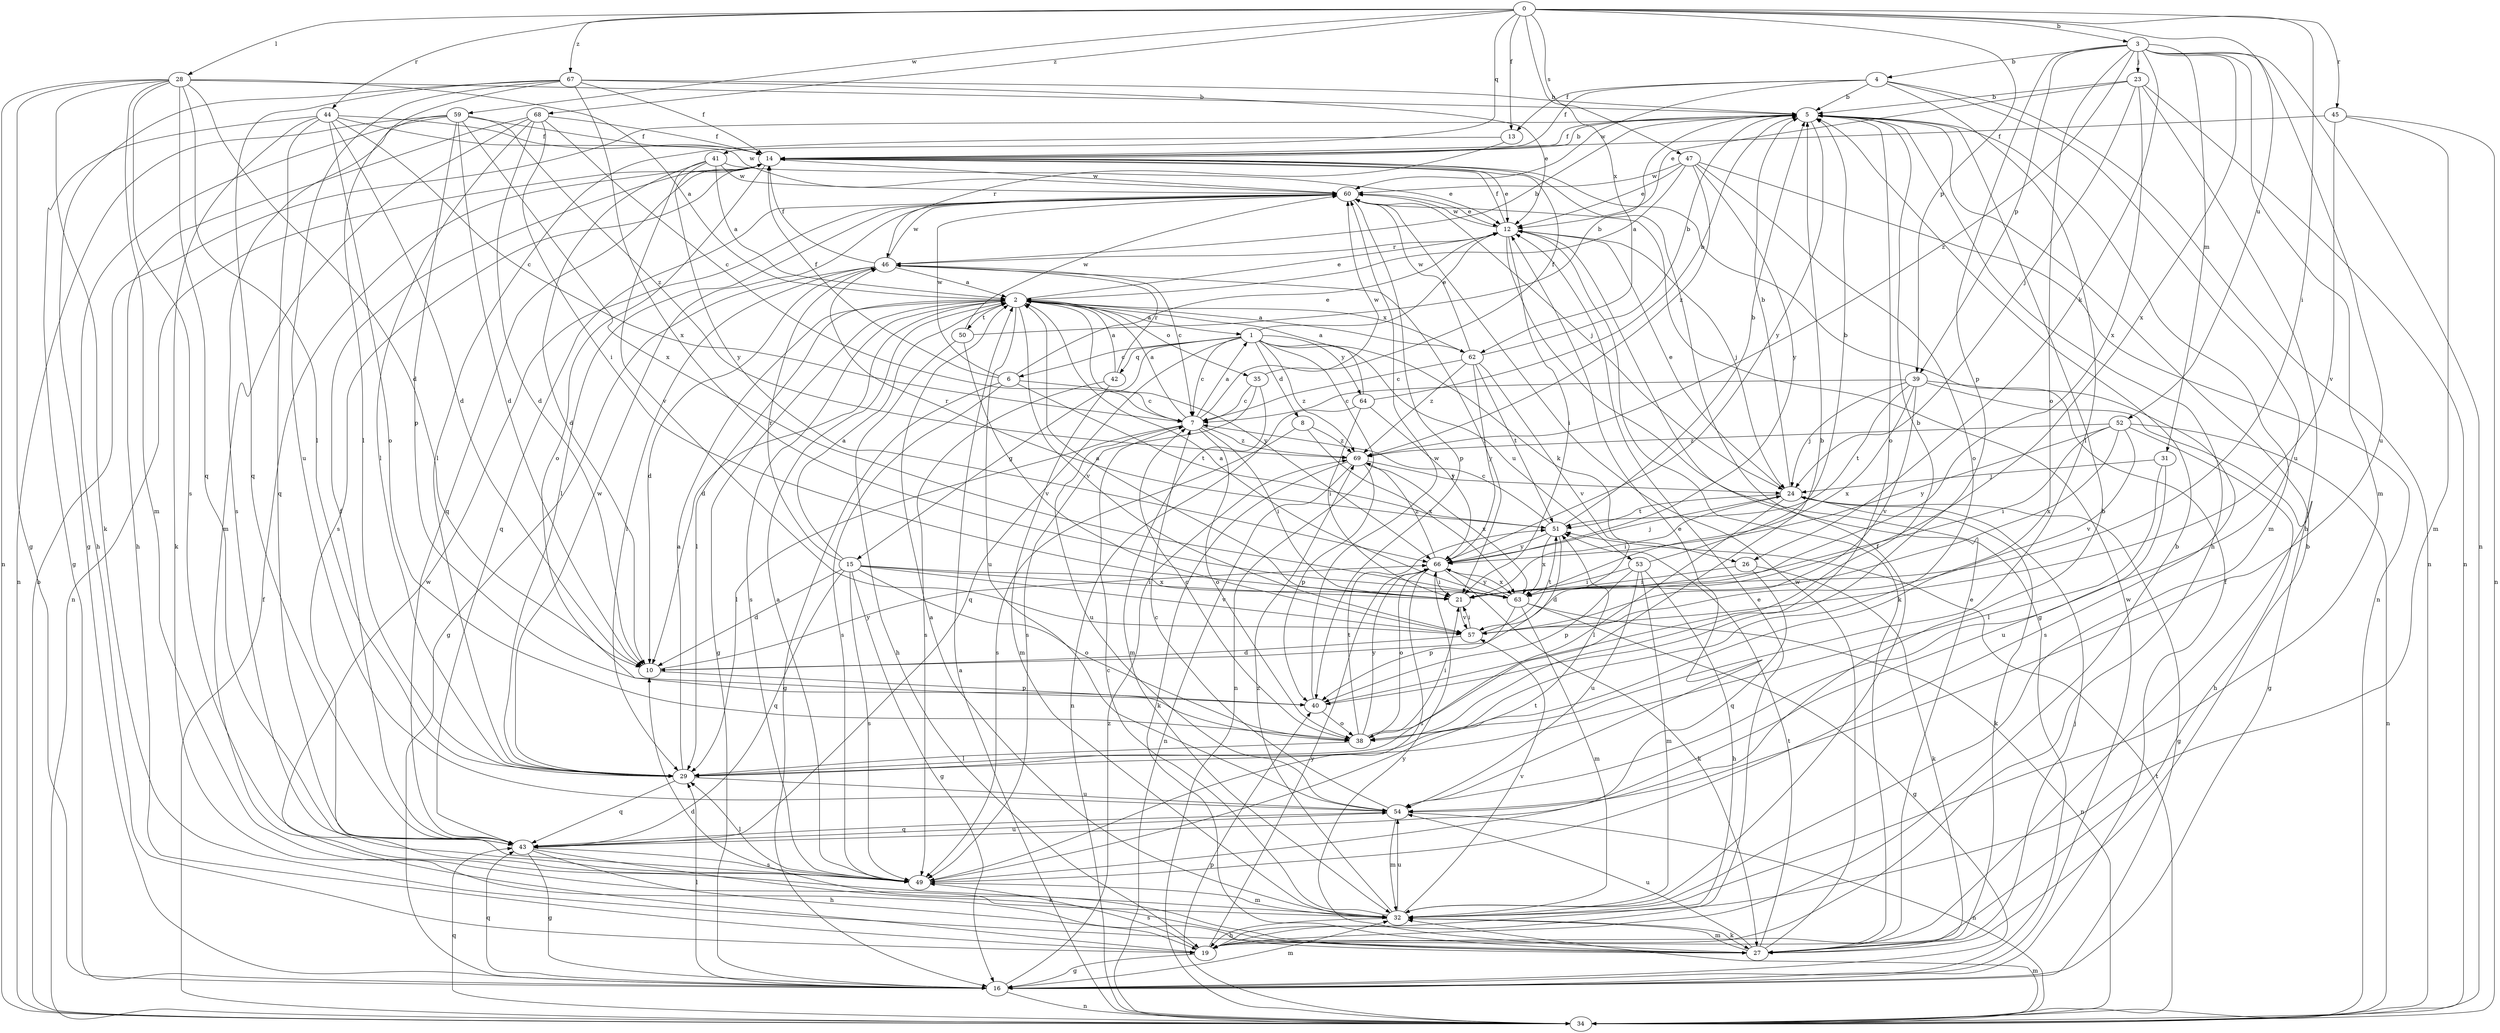strict digraph  {
0;
1;
2;
3;
4;
5;
6;
7;
8;
10;
12;
13;
14;
15;
16;
19;
21;
23;
24;
26;
27;
28;
29;
31;
32;
34;
35;
38;
39;
40;
41;
42;
43;
44;
45;
46;
47;
49;
50;
51;
52;
53;
54;
57;
59;
60;
62;
63;
64;
66;
67;
68;
69;
0 -> 3  [label=b];
0 -> 13  [label=f];
0 -> 21  [label=i];
0 -> 28  [label=l];
0 -> 39  [label=p];
0 -> 41  [label=q];
0 -> 44  [label=r];
0 -> 45  [label=r];
0 -> 47  [label=s];
0 -> 52  [label=u];
0 -> 59  [label=w];
0 -> 62  [label=x];
0 -> 67  [label=z];
0 -> 68  [label=z];
1 -> 6  [label=c];
1 -> 7  [label=c];
1 -> 8  [label=d];
1 -> 12  [label=e];
1 -> 15  [label=g];
1 -> 26  [label=k];
1 -> 34  [label=n];
1 -> 42  [label=q];
1 -> 43  [label=q];
1 -> 53  [label=u];
1 -> 64  [label=y];
1 -> 69  [label=z];
2 -> 1  [label=a];
2 -> 10  [label=d];
2 -> 12  [label=e];
2 -> 16  [label=g];
2 -> 29  [label=l];
2 -> 35  [label=o];
2 -> 49  [label=s];
2 -> 50  [label=t];
2 -> 54  [label=u];
2 -> 57  [label=v];
2 -> 62  [label=x];
2 -> 66  [label=y];
3 -> 4  [label=b];
3 -> 23  [label=j];
3 -> 26  [label=k];
3 -> 31  [label=m];
3 -> 32  [label=m];
3 -> 34  [label=n];
3 -> 38  [label=o];
3 -> 39  [label=p];
3 -> 40  [label=p];
3 -> 54  [label=u];
3 -> 63  [label=x];
3 -> 69  [label=z];
4 -> 5  [label=b];
4 -> 13  [label=f];
4 -> 14  [label=f];
4 -> 29  [label=l];
4 -> 34  [label=n];
4 -> 54  [label=u];
4 -> 60  [label=w];
5 -> 14  [label=f];
5 -> 19  [label=h];
5 -> 32  [label=m];
5 -> 38  [label=o];
5 -> 66  [label=y];
6 -> 7  [label=c];
6 -> 12  [label=e];
6 -> 14  [label=f];
6 -> 16  [label=g];
6 -> 49  [label=s];
6 -> 51  [label=t];
6 -> 60  [label=w];
7 -> 1  [label=a];
7 -> 2  [label=a];
7 -> 21  [label=i];
7 -> 29  [label=l];
7 -> 38  [label=o];
7 -> 54  [label=u];
7 -> 60  [label=w];
7 -> 69  [label=z];
8 -> 49  [label=s];
8 -> 63  [label=x];
8 -> 69  [label=z];
10 -> 40  [label=p];
10 -> 66  [label=y];
12 -> 14  [label=f];
12 -> 16  [label=g];
12 -> 21  [label=i];
12 -> 24  [label=j];
12 -> 27  [label=k];
12 -> 46  [label=r];
12 -> 60  [label=w];
13 -> 29  [label=l];
13 -> 46  [label=r];
14 -> 5  [label=b];
14 -> 12  [label=e];
14 -> 34  [label=n];
14 -> 38  [label=o];
14 -> 43  [label=q];
14 -> 49  [label=s];
14 -> 60  [label=w];
15 -> 2  [label=a];
15 -> 10  [label=d];
15 -> 16  [label=g];
15 -> 21  [label=i];
15 -> 38  [label=o];
15 -> 43  [label=q];
15 -> 46  [label=r];
15 -> 49  [label=s];
15 -> 57  [label=v];
15 -> 63  [label=x];
16 -> 14  [label=f];
16 -> 29  [label=l];
16 -> 32  [label=m];
16 -> 34  [label=n];
16 -> 43  [label=q];
16 -> 60  [label=w];
16 -> 69  [label=z];
19 -> 5  [label=b];
19 -> 12  [label=e];
19 -> 16  [label=g];
19 -> 49  [label=s];
19 -> 60  [label=w];
19 -> 66  [label=y];
21 -> 2  [label=a];
21 -> 57  [label=v];
23 -> 5  [label=b];
23 -> 12  [label=e];
23 -> 19  [label=h];
23 -> 24  [label=j];
23 -> 34  [label=n];
23 -> 63  [label=x];
24 -> 5  [label=b];
24 -> 12  [label=e];
24 -> 16  [label=g];
24 -> 21  [label=i];
24 -> 27  [label=k];
24 -> 29  [label=l];
24 -> 51  [label=t];
26 -> 21  [label=i];
26 -> 27  [label=k];
26 -> 43  [label=q];
27 -> 5  [label=b];
27 -> 10  [label=d];
27 -> 12  [label=e];
27 -> 24  [label=j];
27 -> 32  [label=m];
27 -> 51  [label=t];
27 -> 54  [label=u];
27 -> 60  [label=w];
27 -> 66  [label=y];
28 -> 2  [label=a];
28 -> 5  [label=b];
28 -> 10  [label=d];
28 -> 16  [label=g];
28 -> 27  [label=k];
28 -> 29  [label=l];
28 -> 32  [label=m];
28 -> 34  [label=n];
28 -> 43  [label=q];
28 -> 49  [label=s];
29 -> 2  [label=a];
29 -> 43  [label=q];
29 -> 54  [label=u];
29 -> 60  [label=w];
31 -> 24  [label=j];
31 -> 29  [label=l];
31 -> 54  [label=u];
32 -> 2  [label=a];
32 -> 7  [label=c];
32 -> 14  [label=f];
32 -> 19  [label=h];
32 -> 27  [label=k];
32 -> 54  [label=u];
32 -> 57  [label=v];
32 -> 69  [label=z];
34 -> 2  [label=a];
34 -> 5  [label=b];
34 -> 14  [label=f];
34 -> 32  [label=m];
34 -> 40  [label=p];
34 -> 43  [label=q];
34 -> 51  [label=t];
35 -> 7  [label=c];
35 -> 14  [label=f];
35 -> 32  [label=m];
35 -> 49  [label=s];
38 -> 5  [label=b];
38 -> 7  [label=c];
38 -> 21  [label=i];
38 -> 29  [label=l];
38 -> 51  [label=t];
38 -> 66  [label=y];
39 -> 7  [label=c];
39 -> 16  [label=g];
39 -> 24  [label=j];
39 -> 49  [label=s];
39 -> 51  [label=t];
39 -> 57  [label=v];
39 -> 63  [label=x];
40 -> 5  [label=b];
40 -> 38  [label=o];
40 -> 60  [label=w];
41 -> 2  [label=a];
41 -> 10  [label=d];
41 -> 12  [label=e];
41 -> 57  [label=v];
41 -> 60  [label=w];
41 -> 66  [label=y];
42 -> 2  [label=a];
42 -> 32  [label=m];
42 -> 46  [label=r];
42 -> 49  [label=s];
43 -> 14  [label=f];
43 -> 16  [label=g];
43 -> 19  [label=h];
43 -> 27  [label=k];
43 -> 49  [label=s];
43 -> 54  [label=u];
44 -> 7  [label=c];
44 -> 10  [label=d];
44 -> 14  [label=f];
44 -> 16  [label=g];
44 -> 27  [label=k];
44 -> 38  [label=o];
44 -> 43  [label=q];
44 -> 60  [label=w];
45 -> 14  [label=f];
45 -> 32  [label=m];
45 -> 34  [label=n];
45 -> 57  [label=v];
46 -> 2  [label=a];
46 -> 5  [label=b];
46 -> 7  [label=c];
46 -> 10  [label=d];
46 -> 14  [label=f];
46 -> 16  [label=g];
46 -> 21  [label=i];
46 -> 29  [label=l];
46 -> 60  [label=w];
47 -> 2  [label=a];
47 -> 12  [label=e];
47 -> 34  [label=n];
47 -> 38  [label=o];
47 -> 60  [label=w];
47 -> 66  [label=y];
47 -> 69  [label=z];
49 -> 2  [label=a];
49 -> 5  [label=b];
49 -> 29  [label=l];
49 -> 32  [label=m];
49 -> 51  [label=t];
50 -> 5  [label=b];
50 -> 19  [label=h];
50 -> 57  [label=v];
50 -> 60  [label=w];
51 -> 5  [label=b];
51 -> 7  [label=c];
51 -> 10  [label=d];
51 -> 46  [label=r];
51 -> 63  [label=x];
51 -> 66  [label=y];
52 -> 19  [label=h];
52 -> 21  [label=i];
52 -> 34  [label=n];
52 -> 57  [label=v];
52 -> 63  [label=x];
52 -> 66  [label=y];
52 -> 69  [label=z];
53 -> 5  [label=b];
53 -> 19  [label=h];
53 -> 21  [label=i];
53 -> 32  [label=m];
53 -> 40  [label=p];
53 -> 54  [label=u];
54 -> 7  [label=c];
54 -> 12  [label=e];
54 -> 32  [label=m];
54 -> 34  [label=n];
54 -> 43  [label=q];
57 -> 10  [label=d];
57 -> 21  [label=i];
57 -> 51  [label=t];
59 -> 10  [label=d];
59 -> 14  [label=f];
59 -> 19  [label=h];
59 -> 34  [label=n];
59 -> 40  [label=p];
59 -> 49  [label=s];
59 -> 63  [label=x];
59 -> 69  [label=z];
60 -> 12  [label=e];
60 -> 24  [label=j];
60 -> 29  [label=l];
60 -> 40  [label=p];
60 -> 43  [label=q];
62 -> 2  [label=a];
62 -> 5  [label=b];
62 -> 7  [label=c];
62 -> 51  [label=t];
62 -> 57  [label=v];
62 -> 60  [label=w];
62 -> 66  [label=y];
62 -> 69  [label=z];
63 -> 2  [label=a];
63 -> 16  [label=g];
63 -> 32  [label=m];
63 -> 34  [label=n];
63 -> 40  [label=p];
63 -> 66  [label=y];
64 -> 2  [label=a];
64 -> 5  [label=b];
64 -> 21  [label=i];
64 -> 34  [label=n];
64 -> 66  [label=y];
66 -> 21  [label=i];
66 -> 24  [label=j];
66 -> 27  [label=k];
66 -> 38  [label=o];
66 -> 49  [label=s];
66 -> 63  [label=x];
66 -> 69  [label=z];
67 -> 5  [label=b];
67 -> 12  [label=e];
67 -> 14  [label=f];
67 -> 16  [label=g];
67 -> 29  [label=l];
67 -> 43  [label=q];
67 -> 54  [label=u];
67 -> 63  [label=x];
68 -> 7  [label=c];
68 -> 10  [label=d];
68 -> 14  [label=f];
68 -> 19  [label=h];
68 -> 21  [label=i];
68 -> 29  [label=l];
68 -> 32  [label=m];
69 -> 24  [label=j];
69 -> 27  [label=k];
69 -> 34  [label=n];
69 -> 40  [label=p];
69 -> 63  [label=x];
}
